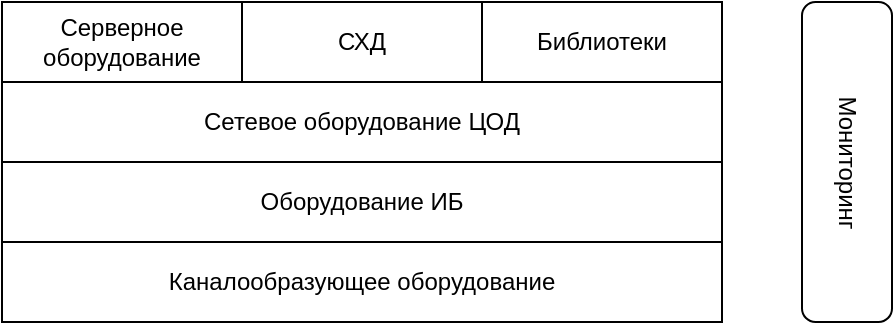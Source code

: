 <mxfile version="22.1.1" type="github">
  <diagram name="Страница — 1" id="iw_jqMRQtaOPwLfUasVk">
    <mxGraphModel dx="1062" dy="1754" grid="1" gridSize="10" guides="1" tooltips="1" connect="1" arrows="1" fold="1" page="1" pageScale="1" pageWidth="827" pageHeight="1169" math="0" shadow="0">
      <root>
        <mxCell id="0" />
        <mxCell id="1" parent="0" />
        <mxCell id="RU4GJBCQBOO1Sh4OZ8oV-1" value="Серверное оборудование" style="rounded=0;whiteSpace=wrap;html=1;" vertex="1" parent="1">
          <mxGeometry x="160" y="-200" width="120" height="40" as="geometry" />
        </mxCell>
        <mxCell id="RU4GJBCQBOO1Sh4OZ8oV-2" value="СХД" style="rounded=0;whiteSpace=wrap;html=1;" vertex="1" parent="1">
          <mxGeometry x="280" y="-200" width="120" height="40" as="geometry" />
        </mxCell>
        <mxCell id="RU4GJBCQBOO1Sh4OZ8oV-3" value="Библиотеки" style="rounded=0;whiteSpace=wrap;html=1;" vertex="1" parent="1">
          <mxGeometry x="400" y="-200" width="120" height="40" as="geometry" />
        </mxCell>
        <mxCell id="RU4GJBCQBOO1Sh4OZ8oV-4" value="Сетевое оборудование ЦОД" style="rounded=0;whiteSpace=wrap;html=1;" vertex="1" parent="1">
          <mxGeometry x="160" y="-160" width="360" height="40" as="geometry" />
        </mxCell>
        <mxCell id="RU4GJBCQBOO1Sh4OZ8oV-5" value="Оборудование ИБ" style="rounded=0;whiteSpace=wrap;html=1;" vertex="1" parent="1">
          <mxGeometry x="160" y="-120" width="360" height="40" as="geometry" />
        </mxCell>
        <mxCell id="RU4GJBCQBOO1Sh4OZ8oV-6" value="Каналообразующее оборудование" style="rounded=0;whiteSpace=wrap;html=1;" vertex="1" parent="1">
          <mxGeometry x="160" y="-80" width="360" height="40" as="geometry" />
        </mxCell>
        <mxCell id="RU4GJBCQBOO1Sh4OZ8oV-7" value="Мониторинг" style="rounded=1;whiteSpace=wrap;html=1;rotation=90;" vertex="1" parent="1">
          <mxGeometry x="502.5" y="-142.5" width="160" height="45" as="geometry" />
        </mxCell>
      </root>
    </mxGraphModel>
  </diagram>
</mxfile>
